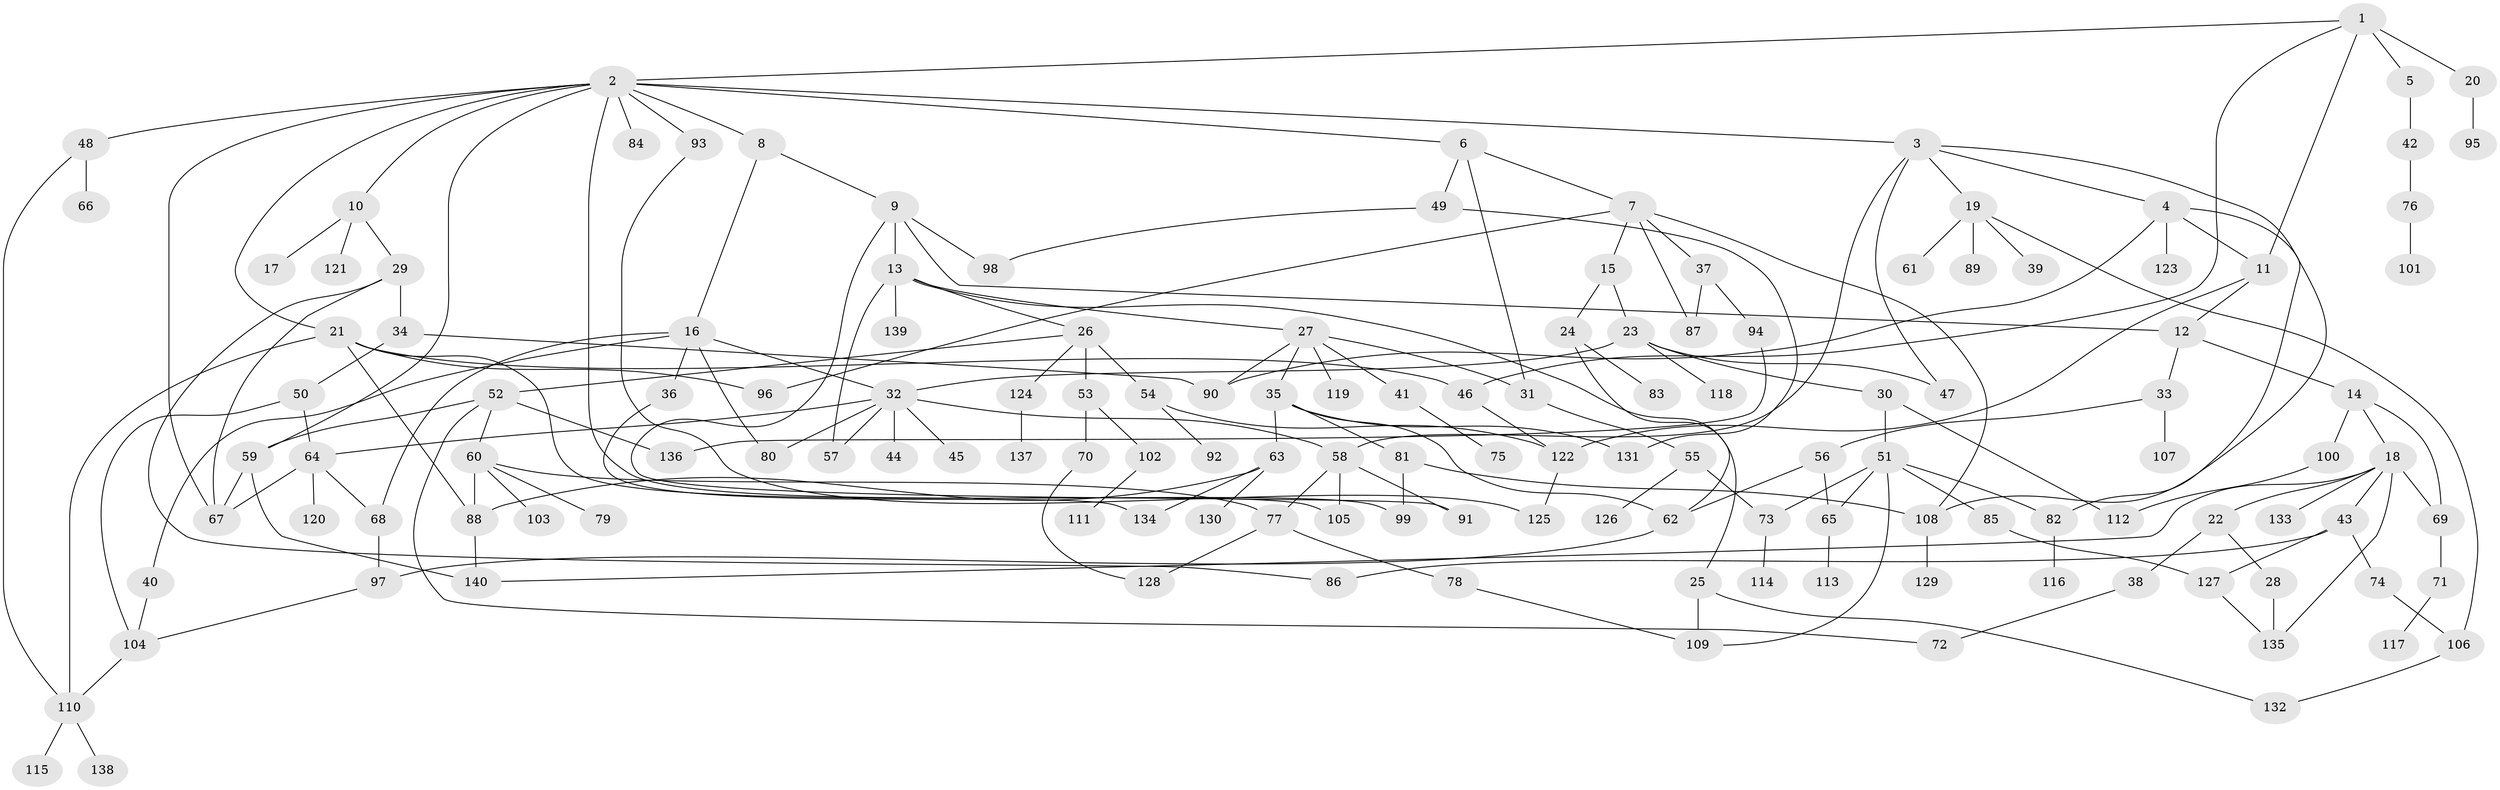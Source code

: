 // coarse degree distribution, {1: 0.30612244897959184, 4: 0.08163265306122448, 5: 0.10204081632653061, 7: 0.030612244897959183, 2: 0.30612244897959184, 6: 0.030612244897959183, 3: 0.11224489795918367, 8: 0.01020408163265306, 12: 0.01020408163265306, 14: 0.01020408163265306}
// Generated by graph-tools (version 1.1) at 2025/45/03/04/25 21:45:47]
// undirected, 140 vertices, 197 edges
graph export_dot {
graph [start="1"]
  node [color=gray90,style=filled];
  1;
  2;
  3;
  4;
  5;
  6;
  7;
  8;
  9;
  10;
  11;
  12;
  13;
  14;
  15;
  16;
  17;
  18;
  19;
  20;
  21;
  22;
  23;
  24;
  25;
  26;
  27;
  28;
  29;
  30;
  31;
  32;
  33;
  34;
  35;
  36;
  37;
  38;
  39;
  40;
  41;
  42;
  43;
  44;
  45;
  46;
  47;
  48;
  49;
  50;
  51;
  52;
  53;
  54;
  55;
  56;
  57;
  58;
  59;
  60;
  61;
  62;
  63;
  64;
  65;
  66;
  67;
  68;
  69;
  70;
  71;
  72;
  73;
  74;
  75;
  76;
  77;
  78;
  79;
  80;
  81;
  82;
  83;
  84;
  85;
  86;
  87;
  88;
  89;
  90;
  91;
  92;
  93;
  94;
  95;
  96;
  97;
  98;
  99;
  100;
  101;
  102;
  103;
  104;
  105;
  106;
  107;
  108;
  109;
  110;
  111;
  112;
  113;
  114;
  115;
  116;
  117;
  118;
  119;
  120;
  121;
  122;
  123;
  124;
  125;
  126;
  127;
  128;
  129;
  130;
  131;
  132;
  133;
  134;
  135;
  136;
  137;
  138;
  139;
  140;
  1 -- 2;
  1 -- 5;
  1 -- 11;
  1 -- 20;
  1 -- 46;
  2 -- 3;
  2 -- 6;
  2 -- 8;
  2 -- 10;
  2 -- 21;
  2 -- 48;
  2 -- 59;
  2 -- 84;
  2 -- 93;
  2 -- 99;
  2 -- 67;
  3 -- 4;
  3 -- 19;
  3 -- 47;
  3 -- 58;
  3 -- 108;
  4 -- 82;
  4 -- 90;
  4 -- 123;
  4 -- 11;
  5 -- 42;
  6 -- 7;
  6 -- 49;
  6 -- 31;
  7 -- 15;
  7 -- 37;
  7 -- 96;
  7 -- 108;
  7 -- 87;
  8 -- 9;
  8 -- 16;
  9 -- 12;
  9 -- 13;
  9 -- 98;
  9 -- 91;
  10 -- 17;
  10 -- 29;
  10 -- 121;
  11 -- 122;
  11 -- 12;
  12 -- 14;
  12 -- 33;
  13 -- 25;
  13 -- 26;
  13 -- 27;
  13 -- 139;
  13 -- 57;
  14 -- 18;
  14 -- 100;
  14 -- 69;
  15 -- 23;
  15 -- 24;
  16 -- 32;
  16 -- 36;
  16 -- 40;
  16 -- 68;
  16 -- 80;
  18 -- 22;
  18 -- 43;
  18 -- 69;
  18 -- 133;
  18 -- 135;
  18 -- 140;
  19 -- 39;
  19 -- 61;
  19 -- 89;
  19 -- 106;
  20 -- 95;
  21 -- 46;
  21 -- 110;
  21 -- 96;
  21 -- 88;
  21 -- 105;
  22 -- 28;
  22 -- 38;
  23 -- 30;
  23 -- 118;
  23 -- 47;
  23 -- 32;
  24 -- 83;
  24 -- 62;
  25 -- 132;
  25 -- 109;
  26 -- 52;
  26 -- 53;
  26 -- 54;
  26 -- 124;
  27 -- 31;
  27 -- 35;
  27 -- 41;
  27 -- 119;
  27 -- 90;
  28 -- 135;
  29 -- 34;
  29 -- 67;
  29 -- 86;
  30 -- 51;
  30 -- 112;
  31 -- 55;
  32 -- 44;
  32 -- 45;
  32 -- 57;
  32 -- 64;
  32 -- 80;
  32 -- 58;
  33 -- 56;
  33 -- 107;
  34 -- 50;
  34 -- 90;
  35 -- 62;
  35 -- 63;
  35 -- 81;
  35 -- 131;
  36 -- 134;
  37 -- 87;
  37 -- 94;
  38 -- 72;
  40 -- 104;
  41 -- 75;
  42 -- 76;
  43 -- 74;
  43 -- 127;
  43 -- 86;
  46 -- 122;
  48 -- 66;
  48 -- 110;
  49 -- 131;
  49 -- 98;
  50 -- 104;
  50 -- 64;
  51 -- 65;
  51 -- 73;
  51 -- 85;
  51 -- 82;
  51 -- 109;
  52 -- 60;
  52 -- 136;
  52 -- 59;
  52 -- 72;
  53 -- 70;
  53 -- 102;
  54 -- 92;
  54 -- 122;
  55 -- 126;
  55 -- 73;
  56 -- 65;
  56 -- 62;
  58 -- 77;
  58 -- 91;
  58 -- 105;
  59 -- 67;
  59 -- 140;
  60 -- 79;
  60 -- 103;
  60 -- 88;
  60 -- 77;
  62 -- 97;
  63 -- 88;
  63 -- 130;
  63 -- 134;
  64 -- 120;
  64 -- 68;
  64 -- 67;
  65 -- 113;
  68 -- 97;
  69 -- 71;
  70 -- 128;
  71 -- 117;
  73 -- 114;
  74 -- 106;
  76 -- 101;
  77 -- 78;
  77 -- 128;
  78 -- 109;
  81 -- 108;
  81 -- 99;
  82 -- 116;
  85 -- 127;
  88 -- 140;
  93 -- 125;
  94 -- 136;
  97 -- 104;
  100 -- 112;
  102 -- 111;
  104 -- 110;
  106 -- 132;
  108 -- 129;
  110 -- 115;
  110 -- 138;
  122 -- 125;
  124 -- 137;
  127 -- 135;
}
